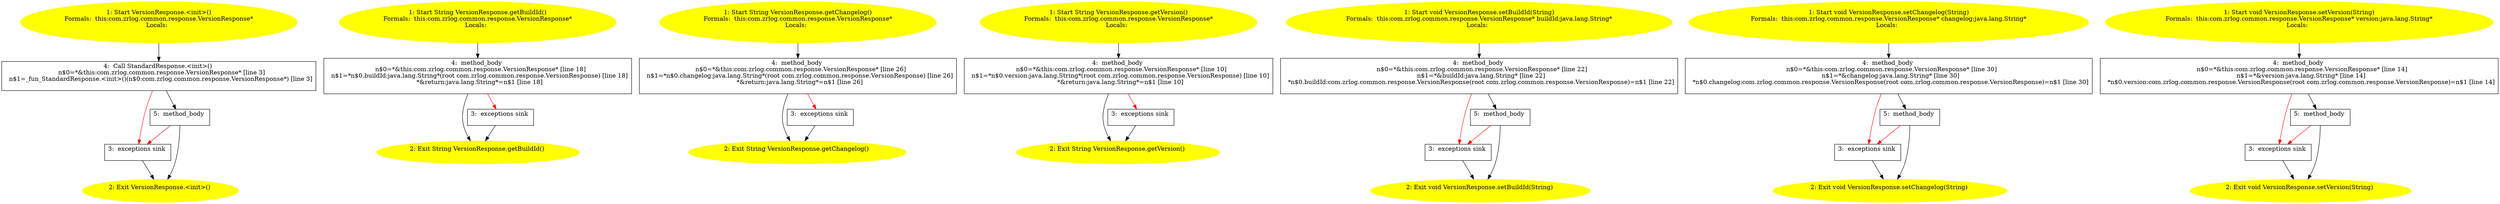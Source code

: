 /* @generated */
digraph cfg {
"com.zrlog.common.response.VersionResponse.<init>().847b30527455392b38bce1b29a8656f9_1" [label="1: Start VersionResponse.<init>()\nFormals:  this:com.zrlog.common.response.VersionResponse*\nLocals:  \n  " color=yellow style=filled]
	

	 "com.zrlog.common.response.VersionResponse.<init>().847b30527455392b38bce1b29a8656f9_1" -> "com.zrlog.common.response.VersionResponse.<init>().847b30527455392b38bce1b29a8656f9_4" ;
"com.zrlog.common.response.VersionResponse.<init>().847b30527455392b38bce1b29a8656f9_2" [label="2: Exit VersionResponse.<init>() \n  " color=yellow style=filled]
	

"com.zrlog.common.response.VersionResponse.<init>().847b30527455392b38bce1b29a8656f9_3" [label="3:  exceptions sink \n  " shape="box"]
	

	 "com.zrlog.common.response.VersionResponse.<init>().847b30527455392b38bce1b29a8656f9_3" -> "com.zrlog.common.response.VersionResponse.<init>().847b30527455392b38bce1b29a8656f9_2" ;
"com.zrlog.common.response.VersionResponse.<init>().847b30527455392b38bce1b29a8656f9_4" [label="4:  Call StandardResponse.<init>() \n   n$0=*&this:com.zrlog.common.response.VersionResponse* [line 3]\n  n$1=_fun_StandardResponse.<init>()(n$0:com.zrlog.common.response.VersionResponse*) [line 3]\n " shape="box"]
	

	 "com.zrlog.common.response.VersionResponse.<init>().847b30527455392b38bce1b29a8656f9_4" -> "com.zrlog.common.response.VersionResponse.<init>().847b30527455392b38bce1b29a8656f9_5" ;
	 "com.zrlog.common.response.VersionResponse.<init>().847b30527455392b38bce1b29a8656f9_4" -> "com.zrlog.common.response.VersionResponse.<init>().847b30527455392b38bce1b29a8656f9_3" [color="red" ];
"com.zrlog.common.response.VersionResponse.<init>().847b30527455392b38bce1b29a8656f9_5" [label="5:  method_body \n  " shape="box"]
	

	 "com.zrlog.common.response.VersionResponse.<init>().847b30527455392b38bce1b29a8656f9_5" -> "com.zrlog.common.response.VersionResponse.<init>().847b30527455392b38bce1b29a8656f9_2" ;
	 "com.zrlog.common.response.VersionResponse.<init>().847b30527455392b38bce1b29a8656f9_5" -> "com.zrlog.common.response.VersionResponse.<init>().847b30527455392b38bce1b29a8656f9_3" [color="red" ];
"com.zrlog.common.response.VersionResponse.getBuildId():java.lang.String.2ede4235d632ff430b09061166743b03_1" [label="1: Start String VersionResponse.getBuildId()\nFormals:  this:com.zrlog.common.response.VersionResponse*\nLocals:  \n  " color=yellow style=filled]
	

	 "com.zrlog.common.response.VersionResponse.getBuildId():java.lang.String.2ede4235d632ff430b09061166743b03_1" -> "com.zrlog.common.response.VersionResponse.getBuildId():java.lang.String.2ede4235d632ff430b09061166743b03_4" ;
"com.zrlog.common.response.VersionResponse.getBuildId():java.lang.String.2ede4235d632ff430b09061166743b03_2" [label="2: Exit String VersionResponse.getBuildId() \n  " color=yellow style=filled]
	

"com.zrlog.common.response.VersionResponse.getBuildId():java.lang.String.2ede4235d632ff430b09061166743b03_3" [label="3:  exceptions sink \n  " shape="box"]
	

	 "com.zrlog.common.response.VersionResponse.getBuildId():java.lang.String.2ede4235d632ff430b09061166743b03_3" -> "com.zrlog.common.response.VersionResponse.getBuildId():java.lang.String.2ede4235d632ff430b09061166743b03_2" ;
"com.zrlog.common.response.VersionResponse.getBuildId():java.lang.String.2ede4235d632ff430b09061166743b03_4" [label="4:  method_body \n   n$0=*&this:com.zrlog.common.response.VersionResponse* [line 18]\n  n$1=*n$0.buildId:java.lang.String*(root com.zrlog.common.response.VersionResponse) [line 18]\n  *&return:java.lang.String*=n$1 [line 18]\n " shape="box"]
	

	 "com.zrlog.common.response.VersionResponse.getBuildId():java.lang.String.2ede4235d632ff430b09061166743b03_4" -> "com.zrlog.common.response.VersionResponse.getBuildId():java.lang.String.2ede4235d632ff430b09061166743b03_2" ;
	 "com.zrlog.common.response.VersionResponse.getBuildId():java.lang.String.2ede4235d632ff430b09061166743b03_4" -> "com.zrlog.common.response.VersionResponse.getBuildId():java.lang.String.2ede4235d632ff430b09061166743b03_3" [color="red" ];
"com.zrlog.common.response.VersionResponse.getChangelog():java.lang.String.d3a7195da92ed14a860d7b70e3415d49_1" [label="1: Start String VersionResponse.getChangelog()\nFormals:  this:com.zrlog.common.response.VersionResponse*\nLocals:  \n  " color=yellow style=filled]
	

	 "com.zrlog.common.response.VersionResponse.getChangelog():java.lang.String.d3a7195da92ed14a860d7b70e3415d49_1" -> "com.zrlog.common.response.VersionResponse.getChangelog():java.lang.String.d3a7195da92ed14a860d7b70e3415d49_4" ;
"com.zrlog.common.response.VersionResponse.getChangelog():java.lang.String.d3a7195da92ed14a860d7b70e3415d49_2" [label="2: Exit String VersionResponse.getChangelog() \n  " color=yellow style=filled]
	

"com.zrlog.common.response.VersionResponse.getChangelog():java.lang.String.d3a7195da92ed14a860d7b70e3415d49_3" [label="3:  exceptions sink \n  " shape="box"]
	

	 "com.zrlog.common.response.VersionResponse.getChangelog():java.lang.String.d3a7195da92ed14a860d7b70e3415d49_3" -> "com.zrlog.common.response.VersionResponse.getChangelog():java.lang.String.d3a7195da92ed14a860d7b70e3415d49_2" ;
"com.zrlog.common.response.VersionResponse.getChangelog():java.lang.String.d3a7195da92ed14a860d7b70e3415d49_4" [label="4:  method_body \n   n$0=*&this:com.zrlog.common.response.VersionResponse* [line 26]\n  n$1=*n$0.changelog:java.lang.String*(root com.zrlog.common.response.VersionResponse) [line 26]\n  *&return:java.lang.String*=n$1 [line 26]\n " shape="box"]
	

	 "com.zrlog.common.response.VersionResponse.getChangelog():java.lang.String.d3a7195da92ed14a860d7b70e3415d49_4" -> "com.zrlog.common.response.VersionResponse.getChangelog():java.lang.String.d3a7195da92ed14a860d7b70e3415d49_2" ;
	 "com.zrlog.common.response.VersionResponse.getChangelog():java.lang.String.d3a7195da92ed14a860d7b70e3415d49_4" -> "com.zrlog.common.response.VersionResponse.getChangelog():java.lang.String.d3a7195da92ed14a860d7b70e3415d49_3" [color="red" ];
"com.zrlog.common.response.VersionResponse.getVersion():java.lang.String.359acd17bc8204a5fc674944fc3211ae_1" [label="1: Start String VersionResponse.getVersion()\nFormals:  this:com.zrlog.common.response.VersionResponse*\nLocals:  \n  " color=yellow style=filled]
	

	 "com.zrlog.common.response.VersionResponse.getVersion():java.lang.String.359acd17bc8204a5fc674944fc3211ae_1" -> "com.zrlog.common.response.VersionResponse.getVersion():java.lang.String.359acd17bc8204a5fc674944fc3211ae_4" ;
"com.zrlog.common.response.VersionResponse.getVersion():java.lang.String.359acd17bc8204a5fc674944fc3211ae_2" [label="2: Exit String VersionResponse.getVersion() \n  " color=yellow style=filled]
	

"com.zrlog.common.response.VersionResponse.getVersion():java.lang.String.359acd17bc8204a5fc674944fc3211ae_3" [label="3:  exceptions sink \n  " shape="box"]
	

	 "com.zrlog.common.response.VersionResponse.getVersion():java.lang.String.359acd17bc8204a5fc674944fc3211ae_3" -> "com.zrlog.common.response.VersionResponse.getVersion():java.lang.String.359acd17bc8204a5fc674944fc3211ae_2" ;
"com.zrlog.common.response.VersionResponse.getVersion():java.lang.String.359acd17bc8204a5fc674944fc3211ae_4" [label="4:  method_body \n   n$0=*&this:com.zrlog.common.response.VersionResponse* [line 10]\n  n$1=*n$0.version:java.lang.String*(root com.zrlog.common.response.VersionResponse) [line 10]\n  *&return:java.lang.String*=n$1 [line 10]\n " shape="box"]
	

	 "com.zrlog.common.response.VersionResponse.getVersion():java.lang.String.359acd17bc8204a5fc674944fc3211ae_4" -> "com.zrlog.common.response.VersionResponse.getVersion():java.lang.String.359acd17bc8204a5fc674944fc3211ae_2" ;
	 "com.zrlog.common.response.VersionResponse.getVersion():java.lang.String.359acd17bc8204a5fc674944fc3211ae_4" -> "com.zrlog.common.response.VersionResponse.getVersion():java.lang.String.359acd17bc8204a5fc674944fc3211ae_3" [color="red" ];
"com.zrlog.common.response.VersionResponse.setBuildId(java.lang.String):void.d6c62188ae585a352e874bcaf9a3a7e1_1" [label="1: Start void VersionResponse.setBuildId(String)\nFormals:  this:com.zrlog.common.response.VersionResponse* buildId:java.lang.String*\nLocals:  \n  " color=yellow style=filled]
	

	 "com.zrlog.common.response.VersionResponse.setBuildId(java.lang.String):void.d6c62188ae585a352e874bcaf9a3a7e1_1" -> "com.zrlog.common.response.VersionResponse.setBuildId(java.lang.String):void.d6c62188ae585a352e874bcaf9a3a7e1_4" ;
"com.zrlog.common.response.VersionResponse.setBuildId(java.lang.String):void.d6c62188ae585a352e874bcaf9a3a7e1_2" [label="2: Exit void VersionResponse.setBuildId(String) \n  " color=yellow style=filled]
	

"com.zrlog.common.response.VersionResponse.setBuildId(java.lang.String):void.d6c62188ae585a352e874bcaf9a3a7e1_3" [label="3:  exceptions sink \n  " shape="box"]
	

	 "com.zrlog.common.response.VersionResponse.setBuildId(java.lang.String):void.d6c62188ae585a352e874bcaf9a3a7e1_3" -> "com.zrlog.common.response.VersionResponse.setBuildId(java.lang.String):void.d6c62188ae585a352e874bcaf9a3a7e1_2" ;
"com.zrlog.common.response.VersionResponse.setBuildId(java.lang.String):void.d6c62188ae585a352e874bcaf9a3a7e1_4" [label="4:  method_body \n   n$0=*&this:com.zrlog.common.response.VersionResponse* [line 22]\n  n$1=*&buildId:java.lang.String* [line 22]\n  *n$0.buildId:com.zrlog.common.response.VersionResponse(root com.zrlog.common.response.VersionResponse)=n$1 [line 22]\n " shape="box"]
	

	 "com.zrlog.common.response.VersionResponse.setBuildId(java.lang.String):void.d6c62188ae585a352e874bcaf9a3a7e1_4" -> "com.zrlog.common.response.VersionResponse.setBuildId(java.lang.String):void.d6c62188ae585a352e874bcaf9a3a7e1_5" ;
	 "com.zrlog.common.response.VersionResponse.setBuildId(java.lang.String):void.d6c62188ae585a352e874bcaf9a3a7e1_4" -> "com.zrlog.common.response.VersionResponse.setBuildId(java.lang.String):void.d6c62188ae585a352e874bcaf9a3a7e1_3" [color="red" ];
"com.zrlog.common.response.VersionResponse.setBuildId(java.lang.String):void.d6c62188ae585a352e874bcaf9a3a7e1_5" [label="5:  method_body \n  " shape="box"]
	

	 "com.zrlog.common.response.VersionResponse.setBuildId(java.lang.String):void.d6c62188ae585a352e874bcaf9a3a7e1_5" -> "com.zrlog.common.response.VersionResponse.setBuildId(java.lang.String):void.d6c62188ae585a352e874bcaf9a3a7e1_2" ;
	 "com.zrlog.common.response.VersionResponse.setBuildId(java.lang.String):void.d6c62188ae585a352e874bcaf9a3a7e1_5" -> "com.zrlog.common.response.VersionResponse.setBuildId(java.lang.String):void.d6c62188ae585a352e874bcaf9a3a7e1_3" [color="red" ];
"com.zrlog.common.response.VersionResponse.setChangelog(java.lang.String):void.a7041b201febea77a33a12979616e2da_1" [label="1: Start void VersionResponse.setChangelog(String)\nFormals:  this:com.zrlog.common.response.VersionResponse* changelog:java.lang.String*\nLocals:  \n  " color=yellow style=filled]
	

	 "com.zrlog.common.response.VersionResponse.setChangelog(java.lang.String):void.a7041b201febea77a33a12979616e2da_1" -> "com.zrlog.common.response.VersionResponse.setChangelog(java.lang.String):void.a7041b201febea77a33a12979616e2da_4" ;
"com.zrlog.common.response.VersionResponse.setChangelog(java.lang.String):void.a7041b201febea77a33a12979616e2da_2" [label="2: Exit void VersionResponse.setChangelog(String) \n  " color=yellow style=filled]
	

"com.zrlog.common.response.VersionResponse.setChangelog(java.lang.String):void.a7041b201febea77a33a12979616e2da_3" [label="3:  exceptions sink \n  " shape="box"]
	

	 "com.zrlog.common.response.VersionResponse.setChangelog(java.lang.String):void.a7041b201febea77a33a12979616e2da_3" -> "com.zrlog.common.response.VersionResponse.setChangelog(java.lang.String):void.a7041b201febea77a33a12979616e2da_2" ;
"com.zrlog.common.response.VersionResponse.setChangelog(java.lang.String):void.a7041b201febea77a33a12979616e2da_4" [label="4:  method_body \n   n$0=*&this:com.zrlog.common.response.VersionResponse* [line 30]\n  n$1=*&changelog:java.lang.String* [line 30]\n  *n$0.changelog:com.zrlog.common.response.VersionResponse(root com.zrlog.common.response.VersionResponse)=n$1 [line 30]\n " shape="box"]
	

	 "com.zrlog.common.response.VersionResponse.setChangelog(java.lang.String):void.a7041b201febea77a33a12979616e2da_4" -> "com.zrlog.common.response.VersionResponse.setChangelog(java.lang.String):void.a7041b201febea77a33a12979616e2da_5" ;
	 "com.zrlog.common.response.VersionResponse.setChangelog(java.lang.String):void.a7041b201febea77a33a12979616e2da_4" -> "com.zrlog.common.response.VersionResponse.setChangelog(java.lang.String):void.a7041b201febea77a33a12979616e2da_3" [color="red" ];
"com.zrlog.common.response.VersionResponse.setChangelog(java.lang.String):void.a7041b201febea77a33a12979616e2da_5" [label="5:  method_body \n  " shape="box"]
	

	 "com.zrlog.common.response.VersionResponse.setChangelog(java.lang.String):void.a7041b201febea77a33a12979616e2da_5" -> "com.zrlog.common.response.VersionResponse.setChangelog(java.lang.String):void.a7041b201febea77a33a12979616e2da_2" ;
	 "com.zrlog.common.response.VersionResponse.setChangelog(java.lang.String):void.a7041b201febea77a33a12979616e2da_5" -> "com.zrlog.common.response.VersionResponse.setChangelog(java.lang.String):void.a7041b201febea77a33a12979616e2da_3" [color="red" ];
"com.zrlog.common.response.VersionResponse.setVersion(java.lang.String):void.74eec0e8da6fbbcbce22059f61de280f_1" [label="1: Start void VersionResponse.setVersion(String)\nFormals:  this:com.zrlog.common.response.VersionResponse* version:java.lang.String*\nLocals:  \n  " color=yellow style=filled]
	

	 "com.zrlog.common.response.VersionResponse.setVersion(java.lang.String):void.74eec0e8da6fbbcbce22059f61de280f_1" -> "com.zrlog.common.response.VersionResponse.setVersion(java.lang.String):void.74eec0e8da6fbbcbce22059f61de280f_4" ;
"com.zrlog.common.response.VersionResponse.setVersion(java.lang.String):void.74eec0e8da6fbbcbce22059f61de280f_2" [label="2: Exit void VersionResponse.setVersion(String) \n  " color=yellow style=filled]
	

"com.zrlog.common.response.VersionResponse.setVersion(java.lang.String):void.74eec0e8da6fbbcbce22059f61de280f_3" [label="3:  exceptions sink \n  " shape="box"]
	

	 "com.zrlog.common.response.VersionResponse.setVersion(java.lang.String):void.74eec0e8da6fbbcbce22059f61de280f_3" -> "com.zrlog.common.response.VersionResponse.setVersion(java.lang.String):void.74eec0e8da6fbbcbce22059f61de280f_2" ;
"com.zrlog.common.response.VersionResponse.setVersion(java.lang.String):void.74eec0e8da6fbbcbce22059f61de280f_4" [label="4:  method_body \n   n$0=*&this:com.zrlog.common.response.VersionResponse* [line 14]\n  n$1=*&version:java.lang.String* [line 14]\n  *n$0.version:com.zrlog.common.response.VersionResponse(root com.zrlog.common.response.VersionResponse)=n$1 [line 14]\n " shape="box"]
	

	 "com.zrlog.common.response.VersionResponse.setVersion(java.lang.String):void.74eec0e8da6fbbcbce22059f61de280f_4" -> "com.zrlog.common.response.VersionResponse.setVersion(java.lang.String):void.74eec0e8da6fbbcbce22059f61de280f_5" ;
	 "com.zrlog.common.response.VersionResponse.setVersion(java.lang.String):void.74eec0e8da6fbbcbce22059f61de280f_4" -> "com.zrlog.common.response.VersionResponse.setVersion(java.lang.String):void.74eec0e8da6fbbcbce22059f61de280f_3" [color="red" ];
"com.zrlog.common.response.VersionResponse.setVersion(java.lang.String):void.74eec0e8da6fbbcbce22059f61de280f_5" [label="5:  method_body \n  " shape="box"]
	

	 "com.zrlog.common.response.VersionResponse.setVersion(java.lang.String):void.74eec0e8da6fbbcbce22059f61de280f_5" -> "com.zrlog.common.response.VersionResponse.setVersion(java.lang.String):void.74eec0e8da6fbbcbce22059f61de280f_2" ;
	 "com.zrlog.common.response.VersionResponse.setVersion(java.lang.String):void.74eec0e8da6fbbcbce22059f61de280f_5" -> "com.zrlog.common.response.VersionResponse.setVersion(java.lang.String):void.74eec0e8da6fbbcbce22059f61de280f_3" [color="red" ];
}
